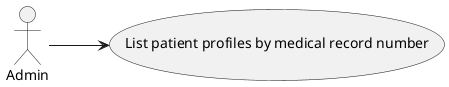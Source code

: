 ﻿@startuml
left to right direction

actor "Admin" as user
usecase "List patient profiles by medical record number" as goal

user --> goal

@enduml